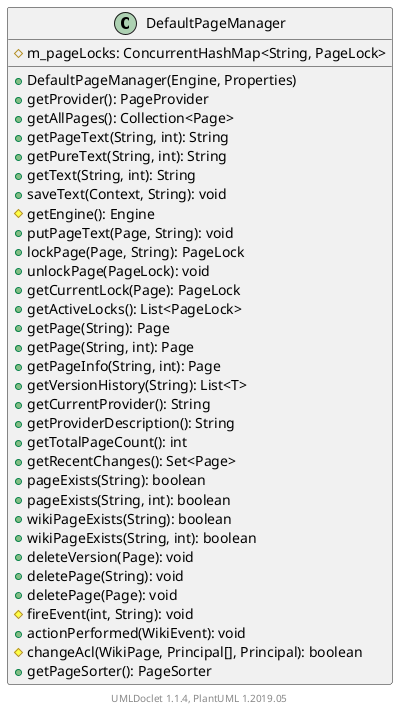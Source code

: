 @startuml

    class DefaultPageManager [[DefaultPageManager.html]] {
        #m_pageLocks: ConcurrentHashMap<String, PageLock>
        +DefaultPageManager(Engine, Properties)
        +getProvider(): PageProvider
        +getAllPages(): Collection<Page>
        +getPageText(String, int): String
        +getPureText(String, int): String
        +getText(String, int): String
        +saveText(Context, String): void
        #getEngine(): Engine
        +putPageText(Page, String): void
        +lockPage(Page, String): PageLock
        +unlockPage(PageLock): void
        +getCurrentLock(Page): PageLock
        +getActiveLocks(): List<PageLock>
        +getPage(String): Page
        +getPage(String, int): Page
        +getPageInfo(String, int): Page
        +getVersionHistory(String): List<T>
        +getCurrentProvider(): String
        +getProviderDescription(): String
        +getTotalPageCount(): int
        +getRecentChanges(): Set<Page>
        +pageExists(String): boolean
        +pageExists(String, int): boolean
        +wikiPageExists(String): boolean
        +wikiPageExists(String, int): boolean
        +deleteVersion(Page): void
        +deletePage(String): void
        +deletePage(Page): void
        #fireEvent(int, String): void
        +actionPerformed(WikiEvent): void
        #changeAcl(WikiPage, Principal[], Principal): boolean
        +getPageSorter(): PageSorter
    }


    center footer UMLDoclet 1.1.4, PlantUML 1.2019.05
@enduml
